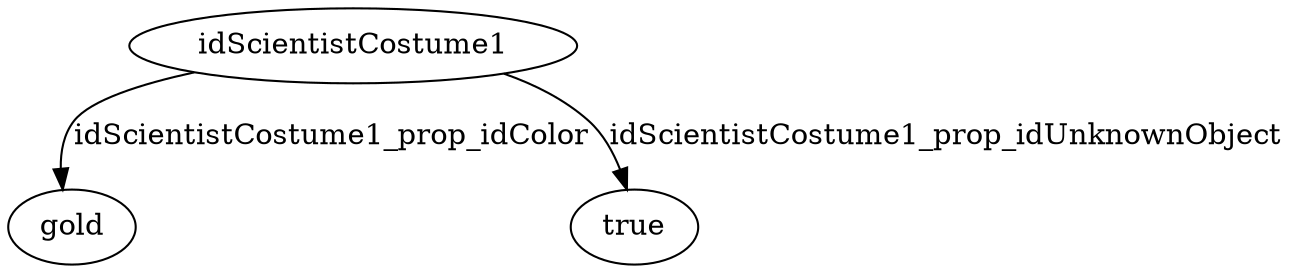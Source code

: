 strict digraph  {
idScientistCostume1 [node_type=entity_node];
gold [node_type=property_node];
true [node_type=property_node];
idScientistCostume1 -> gold  [edge_type=property, label=idScientistCostume1_prop_idColor];
idScientistCostume1 -> true  [edge_type=property, label=idScientistCostume1_prop_idUnknownObject];
}
